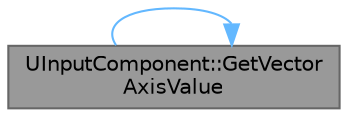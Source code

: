 digraph "UInputComponent::GetVectorAxisValue"
{
 // INTERACTIVE_SVG=YES
 // LATEX_PDF_SIZE
  bgcolor="transparent";
  edge [fontname=Helvetica,fontsize=10,labelfontname=Helvetica,labelfontsize=10];
  node [fontname=Helvetica,fontsize=10,shape=box,height=0.2,width=0.4];
  rankdir="LR";
  Node1 [id="Node000001",label="UInputComponent::GetVector\lAxisValue",height=0.2,width=0.4,color="gray40", fillcolor="grey60", style="filled", fontcolor="black",tooltip="Gets the current vector value of the axis with the specified key."];
  Node1 -> Node1 [id="edge1_Node000001_Node000001",color="steelblue1",style="solid",tooltip=" "];
}
